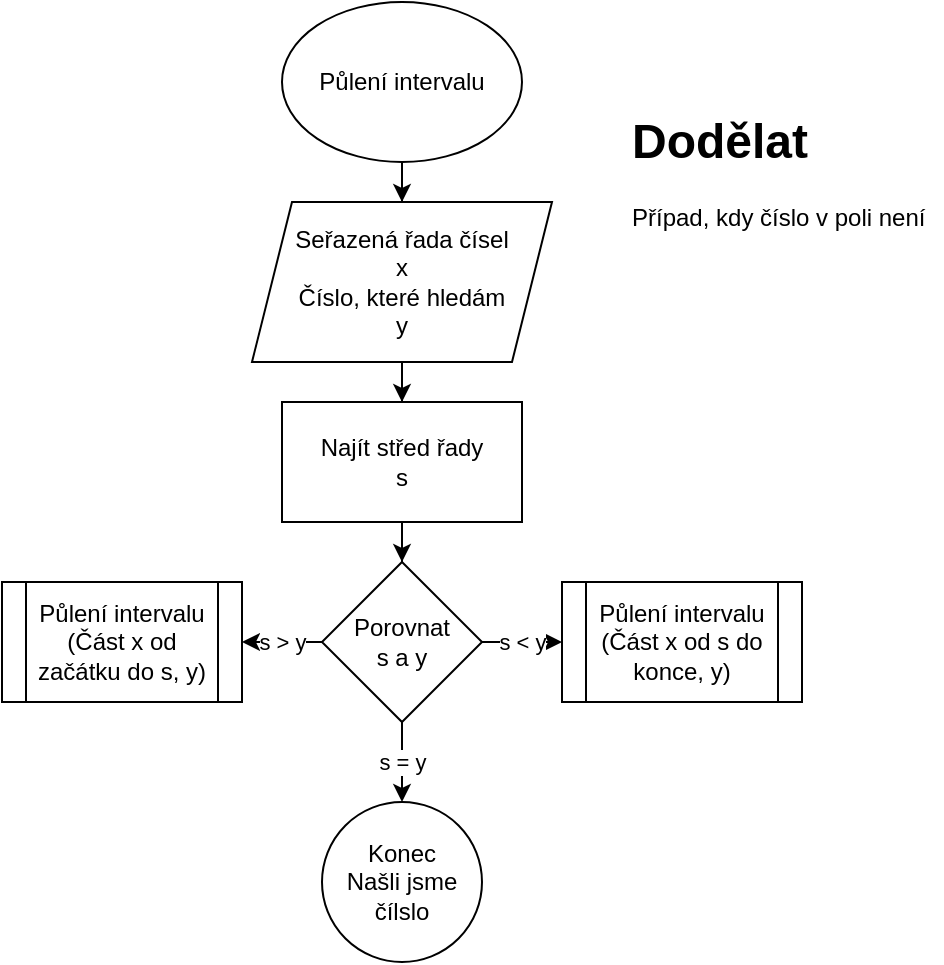 <mxfile version="23.1.1" type="device">
  <diagram name="Stránka-1" id="CMm7_4K95rQ9StILTUch">
    <mxGraphModel dx="815" dy="453" grid="1" gridSize="10" guides="1" tooltips="1" connect="1" arrows="1" fold="1" page="1" pageScale="1" pageWidth="827" pageHeight="1169" math="0" shadow="0">
      <root>
        <mxCell id="0" />
        <mxCell id="1" parent="0" />
        <mxCell id="J3AS04RP9CNr9niVGtsJ-3" value="" style="edgeStyle=orthogonalEdgeStyle;rounded=0;orthogonalLoop=1;jettySize=auto;html=1;" edge="1" parent="1" source="J3AS04RP9CNr9niVGtsJ-1" target="J3AS04RP9CNr9niVGtsJ-2">
          <mxGeometry relative="1" as="geometry" />
        </mxCell>
        <mxCell id="J3AS04RP9CNr9niVGtsJ-1" value="Půlení intervalu" style="ellipse;whiteSpace=wrap;html=1;" vertex="1" parent="1">
          <mxGeometry x="310" y="340" width="120" height="80" as="geometry" />
        </mxCell>
        <mxCell id="J3AS04RP9CNr9niVGtsJ-5" value="" style="edgeStyle=orthogonalEdgeStyle;rounded=0;orthogonalLoop=1;jettySize=auto;html=1;" edge="1" parent="1" source="J3AS04RP9CNr9niVGtsJ-2" target="J3AS04RP9CNr9niVGtsJ-4">
          <mxGeometry relative="1" as="geometry" />
        </mxCell>
        <mxCell id="J3AS04RP9CNr9niVGtsJ-2" value="Seřazená řada čísel&lt;br&gt;x&lt;br&gt;Číslo, které hledám&lt;br&gt;y" style="shape=parallelogram;perimeter=parallelogramPerimeter;whiteSpace=wrap;html=1;fixedSize=1;" vertex="1" parent="1">
          <mxGeometry x="295" y="440" width="150" height="80" as="geometry" />
        </mxCell>
        <mxCell id="J3AS04RP9CNr9niVGtsJ-9" value="" style="edgeStyle=orthogonalEdgeStyle;rounded=0;orthogonalLoop=1;jettySize=auto;html=1;" edge="1" parent="1" source="J3AS04RP9CNr9niVGtsJ-4" target="J3AS04RP9CNr9niVGtsJ-8">
          <mxGeometry relative="1" as="geometry" />
        </mxCell>
        <mxCell id="J3AS04RP9CNr9niVGtsJ-4" value="Najít střed řady&lt;br&gt;s" style="whiteSpace=wrap;html=1;" vertex="1" parent="1">
          <mxGeometry x="310" y="540" width="120" height="60" as="geometry" />
        </mxCell>
        <mxCell id="J3AS04RP9CNr9niVGtsJ-11" value="s = y" style="edgeStyle=orthogonalEdgeStyle;rounded=0;orthogonalLoop=1;jettySize=auto;html=1;" edge="1" parent="1" source="J3AS04RP9CNr9niVGtsJ-8" target="J3AS04RP9CNr9niVGtsJ-10">
          <mxGeometry relative="1" as="geometry" />
        </mxCell>
        <mxCell id="J3AS04RP9CNr9niVGtsJ-16" value="s &amp;lt; y" style="edgeStyle=orthogonalEdgeStyle;rounded=0;orthogonalLoop=1;jettySize=auto;html=1;" edge="1" parent="1" source="J3AS04RP9CNr9niVGtsJ-8" target="J3AS04RP9CNr9niVGtsJ-15">
          <mxGeometry relative="1" as="geometry" />
        </mxCell>
        <mxCell id="J3AS04RP9CNr9niVGtsJ-18" value="s &amp;gt; y" style="edgeStyle=orthogonalEdgeStyle;rounded=0;orthogonalLoop=1;jettySize=auto;html=1;entryX=1;entryY=0.5;entryDx=0;entryDy=0;" edge="1" parent="1" source="J3AS04RP9CNr9niVGtsJ-8" target="J3AS04RP9CNr9niVGtsJ-17">
          <mxGeometry relative="1" as="geometry" />
        </mxCell>
        <mxCell id="J3AS04RP9CNr9niVGtsJ-8" value="Porovnat&lt;br&gt;s a y" style="rhombus;whiteSpace=wrap;html=1;" vertex="1" parent="1">
          <mxGeometry x="330" y="620" width="80" height="80" as="geometry" />
        </mxCell>
        <mxCell id="J3AS04RP9CNr9niVGtsJ-10" value="Konec&lt;br&gt;Našli jsme čílslo" style="ellipse;whiteSpace=wrap;html=1;" vertex="1" parent="1">
          <mxGeometry x="330" y="740" width="80" height="80" as="geometry" />
        </mxCell>
        <mxCell id="J3AS04RP9CNr9niVGtsJ-15" value="Půlení intervalu&lt;br&gt;(Část x od s do konce, y)" style="shape=process;whiteSpace=wrap;html=1;backgroundOutline=1;" vertex="1" parent="1">
          <mxGeometry x="450" y="630" width="120" height="60" as="geometry" />
        </mxCell>
        <mxCell id="J3AS04RP9CNr9niVGtsJ-17" value="Půlení intervalu&lt;br&gt;(Část x od začátku do s, y)" style="shape=process;whiteSpace=wrap;html=1;backgroundOutline=1;" vertex="1" parent="1">
          <mxGeometry x="170" y="630" width="120" height="60" as="geometry" />
        </mxCell>
        <mxCell id="J3AS04RP9CNr9niVGtsJ-19" value="&lt;h1&gt;Dodělat&lt;br&gt;&lt;/h1&gt;&lt;div&gt;Případ, kdy číslo v poli není&lt;/div&gt;" style="text;html=1;strokeColor=none;fillColor=none;spacing=5;spacingTop=-20;whiteSpace=wrap;overflow=hidden;rounded=0;" vertex="1" parent="1">
          <mxGeometry x="480" y="390" width="160" height="80" as="geometry" />
        </mxCell>
      </root>
    </mxGraphModel>
  </diagram>
</mxfile>
